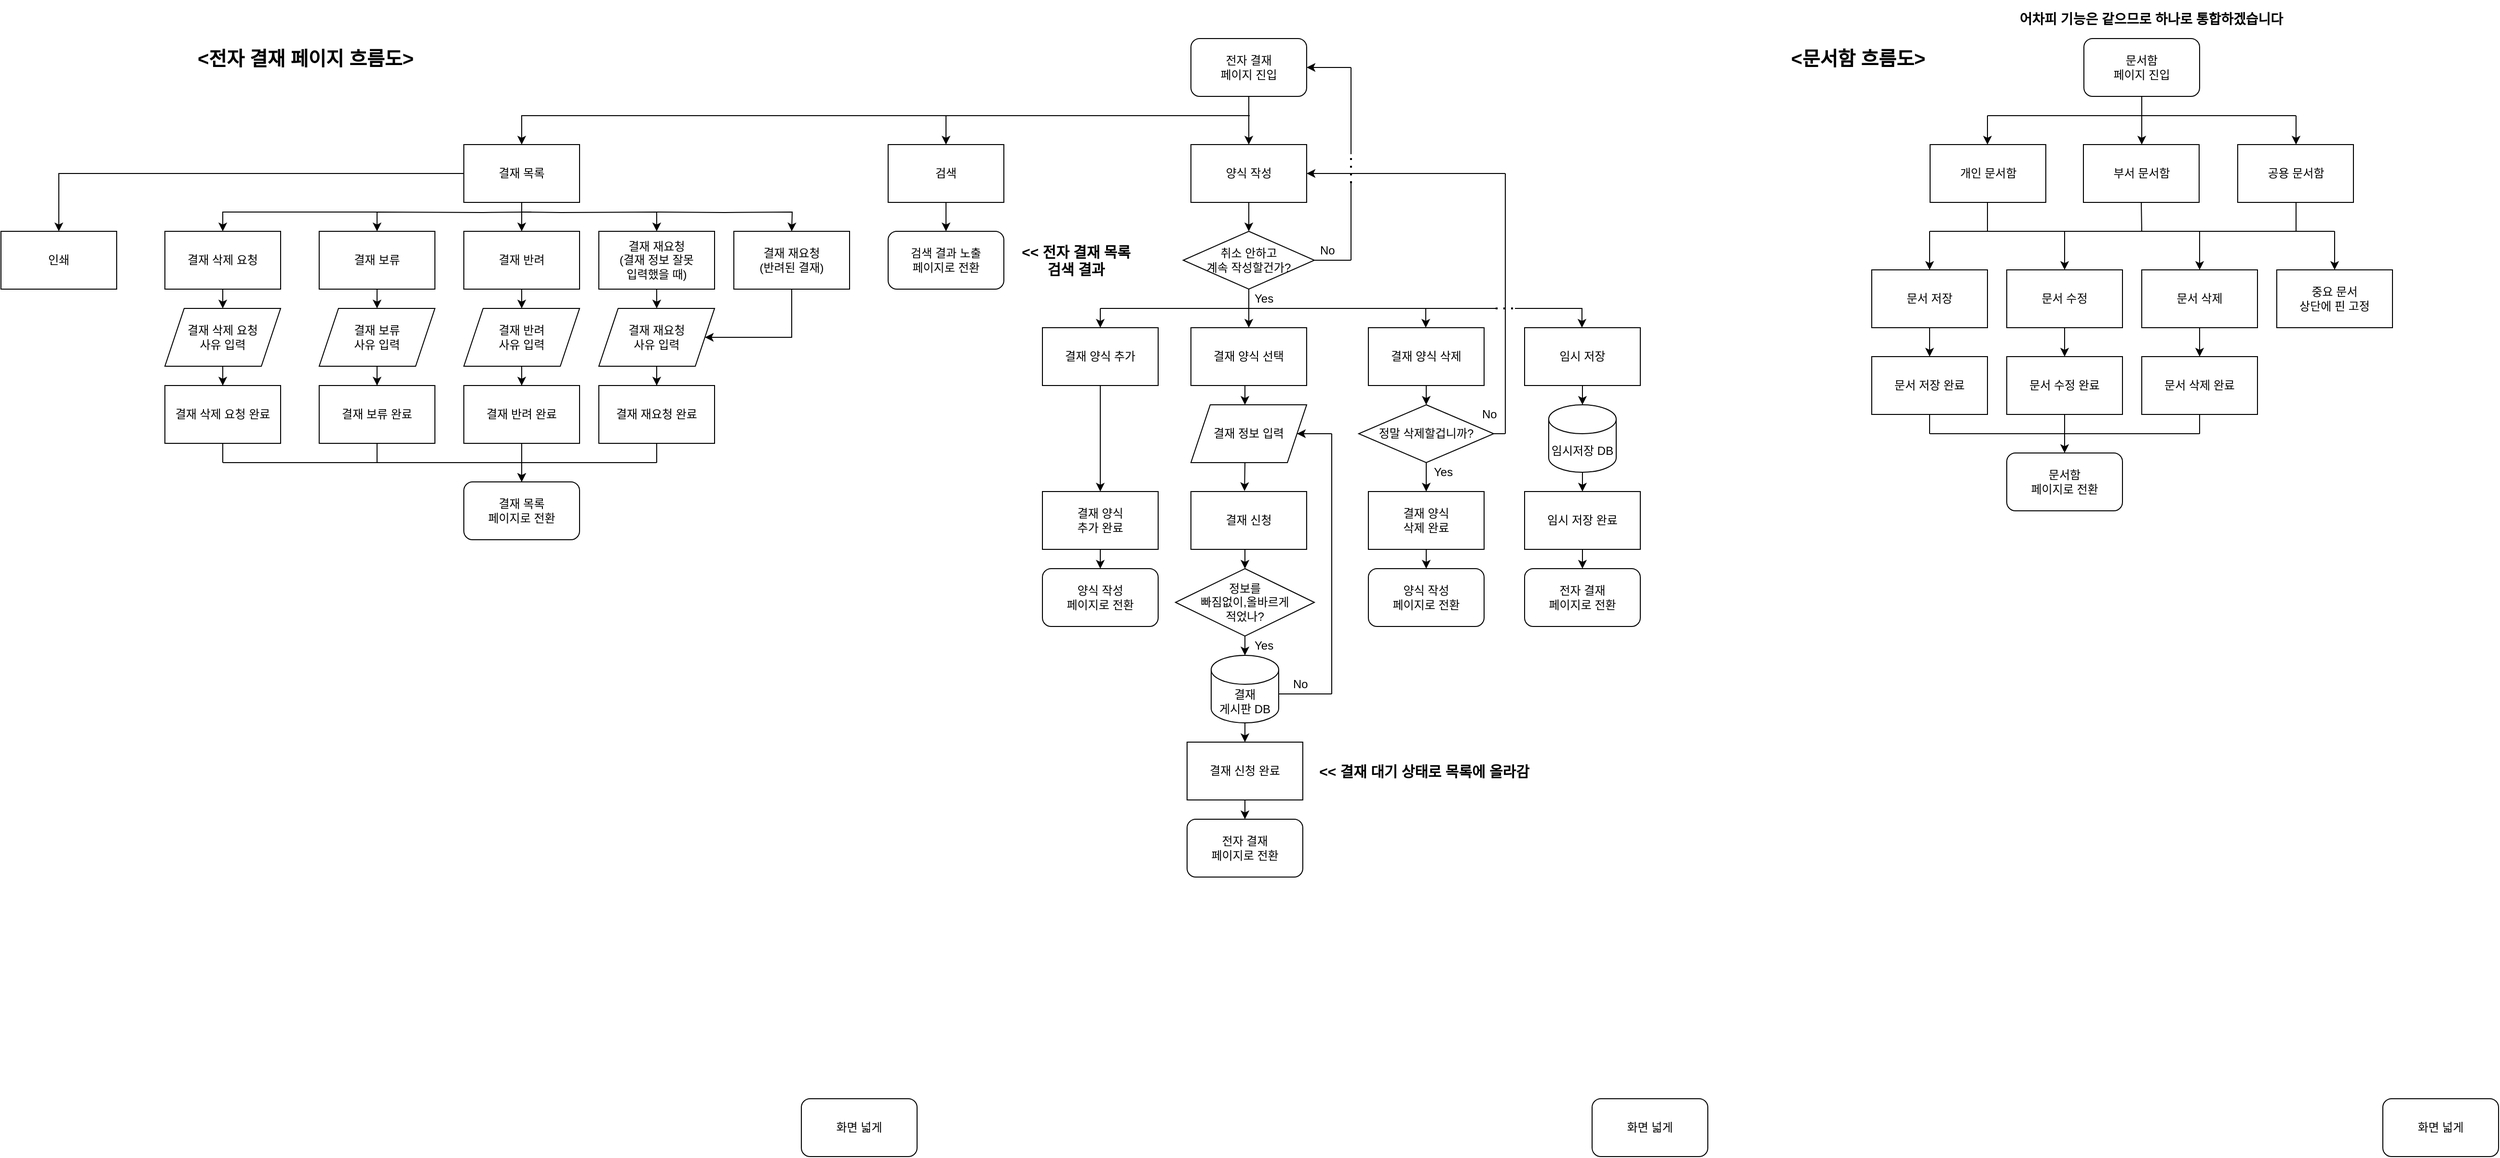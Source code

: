 <mxfile version="24.6.4" type="github">
  <diagram id="C5RBs43oDa-KdzZeNtuy" name="Page-1">
    <mxGraphModel dx="4045" dy="1083" grid="1" gridSize="10" guides="1" tooltips="1" connect="1" arrows="1" fold="1" page="1" pageScale="1" pageWidth="827" pageHeight="1169" math="0" shadow="0">
      <root>
        <mxCell id="WIyWlLk6GJQsqaUBKTNV-0" />
        <mxCell id="WIyWlLk6GJQsqaUBKTNV-1" parent="WIyWlLk6GJQsqaUBKTNV-0" />
        <mxCell id="pU9Nuj2Ota8fJku8dNai-0" value="전자 결재 &lt;br&gt;페이지 진입" style="rounded=1;whiteSpace=wrap;html=1;" parent="WIyWlLk6GJQsqaUBKTNV-1" vertex="1">
          <mxGeometry x="354" y="40" width="120" height="60" as="geometry" />
        </mxCell>
        <mxCell id="pU9Nuj2Ota8fJku8dNai-2" value="" style="endArrow=classic;html=1;rounded=0;exitX=0.5;exitY=1;exitDx=0;exitDy=0;entryX=0.5;entryY=0;entryDx=0;entryDy=0;" parent="WIyWlLk6GJQsqaUBKTNV-1" source="pU9Nuj2Ota8fJku8dNai-0" target="pU9Nuj2Ota8fJku8dNai-7" edge="1">
          <mxGeometry width="50" height="50" relative="1" as="geometry">
            <mxPoint x="434" y="210" as="sourcePoint" />
            <mxPoint x="414" y="130" as="targetPoint" />
          </mxGeometry>
        </mxCell>
        <mxCell id="pU9Nuj2Ota8fJku8dNai-3" value="화면 넓게" style="rounded=1;whiteSpace=wrap;html=1;" parent="WIyWlLk6GJQsqaUBKTNV-1" vertex="1">
          <mxGeometry x="-50" y="1140" width="120" height="60" as="geometry" />
        </mxCell>
        <mxCell id="pU9Nuj2Ota8fJku8dNai-4" value="화면 넓게" style="rounded=1;whiteSpace=wrap;html=1;" parent="WIyWlLk6GJQsqaUBKTNV-1" vertex="1">
          <mxGeometry x="770" y="1140" width="120" height="60" as="geometry" />
        </mxCell>
        <mxCell id="pU9Nuj2Ota8fJku8dNai-7" value="양식 작성" style="rounded=0;whiteSpace=wrap;html=1;" parent="WIyWlLk6GJQsqaUBKTNV-1" vertex="1">
          <mxGeometry x="354" y="150" width="120" height="60" as="geometry" />
        </mxCell>
        <mxCell id="pU9Nuj2Ota8fJku8dNai-10" value="취소 안하고&lt;br&gt;계속 작성할건가?" style="rhombus;whiteSpace=wrap;html=1;" parent="WIyWlLk6GJQsqaUBKTNV-1" vertex="1">
          <mxGeometry x="346" y="240" width="136" height="60" as="geometry" />
        </mxCell>
        <mxCell id="pU9Nuj2Ota8fJku8dNai-11" value="" style="endArrow=classic;html=1;rounded=0;exitX=0.5;exitY=1;exitDx=0;exitDy=0;entryX=0.5;entryY=0;entryDx=0;entryDy=0;" parent="WIyWlLk6GJQsqaUBKTNV-1" source="pU9Nuj2Ota8fJku8dNai-7" target="pU9Nuj2Ota8fJku8dNai-10" edge="1">
          <mxGeometry width="50" height="50" relative="1" as="geometry">
            <mxPoint x="50" y="240" as="sourcePoint" />
            <mxPoint x="100" y="190" as="targetPoint" />
          </mxGeometry>
        </mxCell>
        <mxCell id="pU9Nuj2Ota8fJku8dNai-12" value="" style="endArrow=none;html=1;rounded=0;exitX=1;exitY=0.5;exitDx=0;exitDy=0;" parent="WIyWlLk6GJQsqaUBKTNV-1" source="pU9Nuj2Ota8fJku8dNai-10" edge="1">
          <mxGeometry width="50" height="50" relative="1" as="geometry">
            <mxPoint x="50" y="240" as="sourcePoint" />
            <mxPoint x="520" y="270" as="targetPoint" />
          </mxGeometry>
        </mxCell>
        <mxCell id="pU9Nuj2Ota8fJku8dNai-14" value="" style="endArrow=classic;html=1;rounded=0;entryX=1;entryY=0.5;entryDx=0;entryDy=0;" parent="WIyWlLk6GJQsqaUBKTNV-1" target="pU9Nuj2Ota8fJku8dNai-0" edge="1">
          <mxGeometry width="50" height="50" relative="1" as="geometry">
            <mxPoint x="520" y="70" as="sourcePoint" />
            <mxPoint x="100" y="170" as="targetPoint" />
          </mxGeometry>
        </mxCell>
        <mxCell id="pU9Nuj2Ota8fJku8dNai-15" value="No" style="text;strokeColor=none;fillColor=none;align=left;verticalAlign=middle;spacingLeft=4;spacingRight=4;overflow=hidden;points=[[0,0.5],[1,0.5]];portConstraint=eastwest;rotatable=0;whiteSpace=wrap;html=1;" parent="WIyWlLk6GJQsqaUBKTNV-1" vertex="1">
          <mxGeometry x="482" y="250" width="40" height="20" as="geometry" />
        </mxCell>
        <mxCell id="pU9Nuj2Ota8fJku8dNai-17" value="" style="endArrow=none;dashed=1;html=1;dashPattern=1 3;strokeWidth=2;rounded=0;" parent="WIyWlLk6GJQsqaUBKTNV-1" edge="1">
          <mxGeometry width="50" height="50" relative="1" as="geometry">
            <mxPoint x="520" y="190" as="sourcePoint" />
            <mxPoint x="520" y="160" as="targetPoint" />
          </mxGeometry>
        </mxCell>
        <mxCell id="pU9Nuj2Ota8fJku8dNai-18" value="" style="endArrow=none;html=1;rounded=0;" parent="WIyWlLk6GJQsqaUBKTNV-1" edge="1">
          <mxGeometry width="50" height="50" relative="1" as="geometry">
            <mxPoint x="520" y="270" as="sourcePoint" />
            <mxPoint x="520" y="190" as="targetPoint" />
          </mxGeometry>
        </mxCell>
        <mxCell id="pU9Nuj2Ota8fJku8dNai-19" value="" style="endArrow=none;html=1;rounded=0;" parent="WIyWlLk6GJQsqaUBKTNV-1" edge="1">
          <mxGeometry width="50" height="50" relative="1" as="geometry">
            <mxPoint x="520" y="70" as="sourcePoint" />
            <mxPoint x="520" y="160" as="targetPoint" />
          </mxGeometry>
        </mxCell>
        <mxCell id="pU9Nuj2Ota8fJku8dNai-20" value="결재 양식 추가" style="rounded=0;whiteSpace=wrap;html=1;" parent="WIyWlLk6GJQsqaUBKTNV-1" vertex="1">
          <mxGeometry x="200" y="340" width="120" height="60" as="geometry" />
        </mxCell>
        <mxCell id="pU9Nuj2Ota8fJku8dNai-21" value="결재 양식 선택" style="rounded=0;whiteSpace=wrap;html=1;" parent="WIyWlLk6GJQsqaUBKTNV-1" vertex="1">
          <mxGeometry x="354" y="340" width="120" height="60" as="geometry" />
        </mxCell>
        <mxCell id="pU9Nuj2Ota8fJku8dNai-22" value="결재 양식 삭제" style="rounded=0;whiteSpace=wrap;html=1;" parent="WIyWlLk6GJQsqaUBKTNV-1" vertex="1">
          <mxGeometry x="538" y="340" width="120" height="60" as="geometry" />
        </mxCell>
        <mxCell id="pU9Nuj2Ota8fJku8dNai-23" value="" style="endArrow=classic;html=1;rounded=0;exitX=0.5;exitY=1;exitDx=0;exitDy=0;entryX=0.5;entryY=0;entryDx=0;entryDy=0;" parent="WIyWlLk6GJQsqaUBKTNV-1" source="pU9Nuj2Ota8fJku8dNai-10" target="pU9Nuj2Ota8fJku8dNai-21" edge="1">
          <mxGeometry width="50" height="50" relative="1" as="geometry">
            <mxPoint x="50" y="240" as="sourcePoint" />
            <mxPoint x="100" y="190" as="targetPoint" />
          </mxGeometry>
        </mxCell>
        <mxCell id="pU9Nuj2Ota8fJku8dNai-26" value="" style="endArrow=classic;html=1;rounded=0;entryX=0.5;entryY=0;entryDx=0;entryDy=0;" parent="WIyWlLk6GJQsqaUBKTNV-1" edge="1">
          <mxGeometry width="50" height="50" relative="1" as="geometry">
            <mxPoint x="597.52" y="320" as="sourcePoint" />
            <mxPoint x="597.52" y="340" as="targetPoint" />
          </mxGeometry>
        </mxCell>
        <mxCell id="pU9Nuj2Ota8fJku8dNai-27" value="Yes" style="text;strokeColor=none;fillColor=none;align=left;verticalAlign=middle;spacingLeft=4;spacingRight=4;overflow=hidden;points=[[0,0.5],[1,0.5]];portConstraint=eastwest;rotatable=0;whiteSpace=wrap;html=1;" parent="WIyWlLk6GJQsqaUBKTNV-1" vertex="1">
          <mxGeometry x="414" y="300" width="40" height="20" as="geometry" />
        </mxCell>
        <mxCell id="pU9Nuj2Ota8fJku8dNai-28" value="결재 신청" style="rounded=0;whiteSpace=wrap;html=1;" parent="WIyWlLk6GJQsqaUBKTNV-1" vertex="1">
          <mxGeometry x="354" y="510" width="120" height="60" as="geometry" />
        </mxCell>
        <mxCell id="pU9Nuj2Ota8fJku8dNai-30" value="결재 신청 완료" style="rounded=0;whiteSpace=wrap;html=1;" parent="WIyWlLk6GJQsqaUBKTNV-1" vertex="1">
          <mxGeometry x="350" y="770" width="120" height="60" as="geometry" />
        </mxCell>
        <mxCell id="pU9Nuj2Ota8fJku8dNai-32" value="전자 결재 &lt;br&gt;페이지로 전환" style="rounded=1;whiteSpace=wrap;html=1;" parent="WIyWlLk6GJQsqaUBKTNV-1" vertex="1">
          <mxGeometry x="350" y="850" width="120" height="60" as="geometry" />
        </mxCell>
        <mxCell id="pU9Nuj2Ota8fJku8dNai-33" value="" style="endArrow=classic;html=1;rounded=0;exitX=0.5;exitY=1;exitDx=0;exitDy=0;entryX=0.5;entryY=0;entryDx=0;entryDy=0;" parent="WIyWlLk6GJQsqaUBKTNV-1" source="pU9Nuj2Ota8fJku8dNai-30" target="pU9Nuj2Ota8fJku8dNai-32" edge="1">
          <mxGeometry width="50" height="50" relative="1" as="geometry">
            <mxPoint x="410" y="850" as="sourcePoint" />
            <mxPoint x="410" y="870" as="targetPoint" />
          </mxGeometry>
        </mxCell>
        <mxCell id="pU9Nuj2Ota8fJku8dNai-34" value="정말 삭제할겁니까?" style="rhombus;whiteSpace=wrap;html=1;" parent="WIyWlLk6GJQsqaUBKTNV-1" vertex="1">
          <mxGeometry x="528" y="420" width="140" height="60" as="geometry" />
        </mxCell>
        <mxCell id="pU9Nuj2Ota8fJku8dNai-35" value="" style="endArrow=classic;html=1;rounded=0;exitX=0.5;exitY=1;exitDx=0;exitDy=0;entryX=0.5;entryY=0;entryDx=0;entryDy=0;" parent="WIyWlLk6GJQsqaUBKTNV-1" source="pU9Nuj2Ota8fJku8dNai-22" target="pU9Nuj2Ota8fJku8dNai-34" edge="1">
          <mxGeometry width="50" height="50" relative="1" as="geometry">
            <mxPoint x="98" y="430" as="sourcePoint" />
            <mxPoint x="148" y="380" as="targetPoint" />
          </mxGeometry>
        </mxCell>
        <mxCell id="pU9Nuj2Ota8fJku8dNai-36" value="결재 양식&lt;br&gt;삭제 완료" style="rounded=0;whiteSpace=wrap;html=1;" parent="WIyWlLk6GJQsqaUBKTNV-1" vertex="1">
          <mxGeometry x="538" y="510" width="120" height="60" as="geometry" />
        </mxCell>
        <mxCell id="pU9Nuj2Ota8fJku8dNai-37" value="" style="endArrow=classic;html=1;rounded=0;exitX=0.5;exitY=1;exitDx=0;exitDy=0;entryX=0.5;entryY=0;entryDx=0;entryDy=0;" parent="WIyWlLk6GJQsqaUBKTNV-1" target="pU9Nuj2Ota8fJku8dNai-36" edge="1">
          <mxGeometry width="50" height="50" relative="1" as="geometry">
            <mxPoint x="598" y="480" as="sourcePoint" />
            <mxPoint x="598" y="500" as="targetPoint" />
          </mxGeometry>
        </mxCell>
        <mxCell id="pU9Nuj2Ota8fJku8dNai-40" value="&lt;div&gt;결재 정보 입력&lt;/div&gt;" style="shape=parallelogram;perimeter=parallelogramPerimeter;whiteSpace=wrap;html=1;fixedSize=1;" parent="WIyWlLk6GJQsqaUBKTNV-1" vertex="1">
          <mxGeometry x="354" y="420" width="120" height="60" as="geometry" />
        </mxCell>
        <mxCell id="pU9Nuj2Ota8fJku8dNai-41" value="결재&lt;br&gt;게시판 DB" style="shape=cylinder3;whiteSpace=wrap;html=1;boundedLbl=1;backgroundOutline=1;size=15;" parent="WIyWlLk6GJQsqaUBKTNV-1" vertex="1">
          <mxGeometry x="375" y="680" width="70" height="70" as="geometry" />
        </mxCell>
        <mxCell id="pU9Nuj2Ota8fJku8dNai-44" value="" style="endArrow=classic;html=1;rounded=0;exitX=0.5;exitY=1;exitDx=0;exitDy=0;entryX=0.463;entryY=-0.009;entryDx=0;entryDy=0;entryPerimeter=0;" parent="WIyWlLk6GJQsqaUBKTNV-1" target="pU9Nuj2Ota8fJku8dNai-28" edge="1">
          <mxGeometry width="50" height="50" relative="1" as="geometry">
            <mxPoint x="410" y="480" as="sourcePoint" />
            <mxPoint x="410" y="500" as="targetPoint" />
          </mxGeometry>
        </mxCell>
        <mxCell id="pU9Nuj2Ota8fJku8dNai-45" value="정보를&lt;br&gt;빠짐없이,올바르게&lt;br&gt;적었나?" style="rhombus;whiteSpace=wrap;html=1;" parent="WIyWlLk6GJQsqaUBKTNV-1" vertex="1">
          <mxGeometry x="338" y="590" width="144" height="70" as="geometry" />
        </mxCell>
        <mxCell id="pU9Nuj2Ota8fJku8dNai-49" value="" style="endArrow=classic;html=1;rounded=0;exitX=0.5;exitY=1;exitDx=0;exitDy=0;entryX=0.5;entryY=0;entryDx=0;entryDy=0;" parent="WIyWlLk6GJQsqaUBKTNV-1" edge="1">
          <mxGeometry width="50" height="50" relative="1" as="geometry">
            <mxPoint x="410" y="570" as="sourcePoint" />
            <mxPoint x="410" y="590" as="targetPoint" />
          </mxGeometry>
        </mxCell>
        <mxCell id="pU9Nuj2Ota8fJku8dNai-50" value="" style="endArrow=classic;html=1;rounded=0;exitX=0.5;exitY=1;exitDx=0;exitDy=0;entryX=0.5;entryY=0;entryDx=0;entryDy=0;" parent="WIyWlLk6GJQsqaUBKTNV-1" edge="1">
          <mxGeometry width="50" height="50" relative="1" as="geometry">
            <mxPoint x="410" y="400" as="sourcePoint" />
            <mxPoint x="410" y="420" as="targetPoint" />
          </mxGeometry>
        </mxCell>
        <mxCell id="pU9Nuj2Ota8fJku8dNai-51" value="" style="endArrow=classic;html=1;rounded=0;exitX=0.5;exitY=1;exitDx=0;exitDy=0;entryX=0.5;entryY=0;entryDx=0;entryDy=0;entryPerimeter=0;" parent="WIyWlLk6GJQsqaUBKTNV-1" source="pU9Nuj2Ota8fJku8dNai-45" target="pU9Nuj2Ota8fJku8dNai-41" edge="1">
          <mxGeometry width="50" height="50" relative="1" as="geometry">
            <mxPoint x="50" y="640" as="sourcePoint" />
            <mxPoint x="100" y="590" as="targetPoint" />
          </mxGeometry>
        </mxCell>
        <mxCell id="pU9Nuj2Ota8fJku8dNai-52" value="Yes" style="text;strokeColor=none;fillColor=none;align=left;verticalAlign=middle;spacingLeft=4;spacingRight=4;overflow=hidden;points=[[0,0.5],[1,0.5]];portConstraint=eastwest;rotatable=0;whiteSpace=wrap;html=1;" parent="WIyWlLk6GJQsqaUBKTNV-1" vertex="1">
          <mxGeometry x="414" y="660" width="40" height="20" as="geometry" />
        </mxCell>
        <mxCell id="pU9Nuj2Ota8fJku8dNai-53" value="" style="endArrow=classic;html=1;rounded=0;exitX=0.5;exitY=1;exitDx=0;exitDy=0;exitPerimeter=0;entryX=0.5;entryY=0;entryDx=0;entryDy=0;" parent="WIyWlLk6GJQsqaUBKTNV-1" target="pU9Nuj2Ota8fJku8dNai-30" edge="1">
          <mxGeometry width="50" height="50" relative="1" as="geometry">
            <mxPoint x="410" y="750" as="sourcePoint" />
            <mxPoint x="100" y="600" as="targetPoint" />
          </mxGeometry>
        </mxCell>
        <mxCell id="pU9Nuj2Ota8fJku8dNai-58" value="" style="endArrow=none;html=1;rounded=0;" parent="WIyWlLk6GJQsqaUBKTNV-1" edge="1">
          <mxGeometry width="50" height="50" relative="1" as="geometry">
            <mxPoint x="500" y="720" as="sourcePoint" />
            <mxPoint x="500" y="450" as="targetPoint" />
          </mxGeometry>
        </mxCell>
        <mxCell id="pU9Nuj2Ota8fJku8dNai-59" value="" style="endArrow=classic;html=1;rounded=0;entryX=1;entryY=0.5;entryDx=0;entryDy=0;" parent="WIyWlLk6GJQsqaUBKTNV-1" target="pU9Nuj2Ota8fJku8dNai-40" edge="1">
          <mxGeometry width="50" height="50" relative="1" as="geometry">
            <mxPoint x="500" y="450" as="sourcePoint" />
            <mxPoint x="290" y="560" as="targetPoint" />
          </mxGeometry>
        </mxCell>
        <mxCell id="pU9Nuj2Ota8fJku8dNai-63" value="결재 양식&lt;br&gt;추가 완료" style="rounded=0;whiteSpace=wrap;html=1;" parent="WIyWlLk6GJQsqaUBKTNV-1" vertex="1">
          <mxGeometry x="200" y="510" width="120" height="60" as="geometry" />
        </mxCell>
        <mxCell id="pU9Nuj2Ota8fJku8dNai-64" value="Yes" style="text;strokeColor=none;fillColor=none;align=left;verticalAlign=middle;spacingLeft=4;spacingRight=4;overflow=hidden;points=[[0,0.5],[1,0.5]];portConstraint=eastwest;rotatable=0;whiteSpace=wrap;html=1;" parent="WIyWlLk6GJQsqaUBKTNV-1" vertex="1">
          <mxGeometry x="600" y="480" width="40" height="20" as="geometry" />
        </mxCell>
        <mxCell id="pU9Nuj2Ota8fJku8dNai-66" value="" style="endArrow=classic;html=1;rounded=0;entryX=0.5;entryY=0;entryDx=0;entryDy=0;" parent="WIyWlLk6GJQsqaUBKTNV-1" edge="1">
          <mxGeometry width="50" height="50" relative="1" as="geometry">
            <mxPoint x="260" y="320" as="sourcePoint" />
            <mxPoint x="260" y="340" as="targetPoint" />
          </mxGeometry>
        </mxCell>
        <mxCell id="pU9Nuj2Ota8fJku8dNai-67" value="" style="endArrow=classic;html=1;rounded=0;exitX=0.5;exitY=1;exitDx=0;exitDy=0;entryX=0.5;entryY=0;entryDx=0;entryDy=0;" parent="WIyWlLk6GJQsqaUBKTNV-1" source="pU9Nuj2Ota8fJku8dNai-20" target="pU9Nuj2Ota8fJku8dNai-63" edge="1">
          <mxGeometry width="50" height="50" relative="1" as="geometry">
            <mxPoint x="290" y="650" as="sourcePoint" />
            <mxPoint x="340" y="600" as="targetPoint" />
          </mxGeometry>
        </mxCell>
        <mxCell id="pU9Nuj2Ota8fJku8dNai-69" value="양식 작성&lt;br&gt;페이지로 전환" style="rounded=1;whiteSpace=wrap;html=1;" parent="WIyWlLk6GJQsqaUBKTNV-1" vertex="1">
          <mxGeometry x="538" y="590" width="120" height="60" as="geometry" />
        </mxCell>
        <mxCell id="pU9Nuj2Ota8fJku8dNai-70" value="" style="endArrow=classic;html=1;rounded=0;exitX=0.5;exitY=1;exitDx=0;exitDy=0;entryX=0.5;entryY=0;entryDx=0;entryDy=0;" parent="WIyWlLk6GJQsqaUBKTNV-1" target="pU9Nuj2Ota8fJku8dNai-69" edge="1">
          <mxGeometry width="50" height="50" relative="1" as="geometry">
            <mxPoint x="598" y="570" as="sourcePoint" />
            <mxPoint x="598" y="610" as="targetPoint" />
          </mxGeometry>
        </mxCell>
        <mxCell id="pU9Nuj2Ota8fJku8dNai-72" value="양식 작성&lt;br&gt;페이지로 전환" style="rounded=1;whiteSpace=wrap;html=1;" parent="WIyWlLk6GJQsqaUBKTNV-1" vertex="1">
          <mxGeometry x="200" y="590" width="120" height="60" as="geometry" />
        </mxCell>
        <mxCell id="pU9Nuj2Ota8fJku8dNai-73" value="" style="endArrow=classic;html=1;rounded=0;exitX=0.5;exitY=1;exitDx=0;exitDy=0;entryX=0.5;entryY=0;entryDx=0;entryDy=0;" parent="WIyWlLk6GJQsqaUBKTNV-1" target="pU9Nuj2Ota8fJku8dNai-72" edge="1">
          <mxGeometry width="50" height="50" relative="1" as="geometry">
            <mxPoint x="260" y="570" as="sourcePoint" />
            <mxPoint x="260" y="610" as="targetPoint" />
          </mxGeometry>
        </mxCell>
        <mxCell id="pU9Nuj2Ota8fJku8dNai-74" value="&lt;b&gt;&lt;font style=&quot;font-size: 15px;&quot;&gt;&amp;lt;&amp;lt; 결재 대기 상태로 목록에 올라감&lt;/font&gt;&lt;/b&gt;" style="text;html=1;align=center;verticalAlign=middle;whiteSpace=wrap;rounded=0;" parent="WIyWlLk6GJQsqaUBKTNV-1" vertex="1">
          <mxGeometry x="470" y="780" width="252" height="40" as="geometry" />
        </mxCell>
        <mxCell id="pU9Nuj2Ota8fJku8dNai-75" value="임시 저장" style="rounded=0;whiteSpace=wrap;html=1;" parent="WIyWlLk6GJQsqaUBKTNV-1" vertex="1">
          <mxGeometry x="700" y="340" width="120" height="60" as="geometry" />
        </mxCell>
        <mxCell id="pU9Nuj2Ota8fJku8dNai-76" value="" style="endArrow=classic;html=1;rounded=0;entryX=0.5;entryY=0;entryDx=0;entryDy=0;" parent="WIyWlLk6GJQsqaUBKTNV-1" edge="1">
          <mxGeometry width="50" height="50" relative="1" as="geometry">
            <mxPoint x="759.5" y="320" as="sourcePoint" />
            <mxPoint x="759.5" y="340" as="targetPoint" />
          </mxGeometry>
        </mxCell>
        <mxCell id="pU9Nuj2Ota8fJku8dNai-78" value="" style="endArrow=none;html=1;rounded=0;entryX=0.998;entryY=0.572;entryDx=0;entryDy=0;entryPerimeter=0;" parent="WIyWlLk6GJQsqaUBKTNV-1" target="pU9Nuj2Ota8fJku8dNai-41" edge="1">
          <mxGeometry width="50" height="50" relative="1" as="geometry">
            <mxPoint x="500" y="720" as="sourcePoint" />
            <mxPoint x="450" y="720" as="targetPoint" />
          </mxGeometry>
        </mxCell>
        <mxCell id="pU9Nuj2Ota8fJku8dNai-79" value="No" style="text;strokeColor=none;fillColor=none;align=left;verticalAlign=middle;spacingLeft=4;spacingRight=4;overflow=hidden;points=[[0,0.5],[1,0.5]];portConstraint=eastwest;rotatable=0;whiteSpace=wrap;html=1;" parent="WIyWlLk6GJQsqaUBKTNV-1" vertex="1">
          <mxGeometry x="454" y="700" width="40" height="20" as="geometry" />
        </mxCell>
        <mxCell id="pU9Nuj2Ota8fJku8dNai-80" value="임시저장 DB" style="shape=cylinder3;whiteSpace=wrap;html=1;boundedLbl=1;backgroundOutline=1;size=15;" parent="WIyWlLk6GJQsqaUBKTNV-1" vertex="1">
          <mxGeometry x="725" y="420" width="70" height="70" as="geometry" />
        </mxCell>
        <mxCell id="pU9Nuj2Ota8fJku8dNai-81" value="" style="endArrow=classic;html=1;rounded=0;exitX=0.5;exitY=1;exitDx=0;exitDy=0;entryX=0.5;entryY=0;entryDx=0;entryDy=0;" parent="WIyWlLk6GJQsqaUBKTNV-1" edge="1">
          <mxGeometry width="50" height="50" relative="1" as="geometry">
            <mxPoint x="760" y="400" as="sourcePoint" />
            <mxPoint x="760" y="420" as="targetPoint" />
          </mxGeometry>
        </mxCell>
        <mxCell id="pU9Nuj2Ota8fJku8dNai-83" value="임시 저장 완료" style="rounded=0;whiteSpace=wrap;html=1;" parent="WIyWlLk6GJQsqaUBKTNV-1" vertex="1">
          <mxGeometry x="700" y="510" width="120" height="60" as="geometry" />
        </mxCell>
        <mxCell id="pU9Nuj2Ota8fJku8dNai-84" value="" style="endArrow=classic;html=1;rounded=0;exitX=0.5;exitY=1;exitDx=0;exitDy=0;exitPerimeter=0;entryX=0.5;entryY=0;entryDx=0;entryDy=0;" parent="WIyWlLk6GJQsqaUBKTNV-1" target="pU9Nuj2Ota8fJku8dNai-83" edge="1">
          <mxGeometry width="50" height="50" relative="1" as="geometry">
            <mxPoint x="760" y="490" as="sourcePoint" />
            <mxPoint x="450" y="340" as="targetPoint" />
          </mxGeometry>
        </mxCell>
        <mxCell id="pU9Nuj2Ota8fJku8dNai-85" value="" style="endArrow=none;html=1;rounded=0;entryX=1;entryY=0.5;entryDx=0;entryDy=0;" parent="WIyWlLk6GJQsqaUBKTNV-1" target="pU9Nuj2Ota8fJku8dNai-34" edge="1">
          <mxGeometry width="50" height="50" relative="1" as="geometry">
            <mxPoint x="680" y="450" as="sourcePoint" />
            <mxPoint x="250" y="320" as="targetPoint" />
          </mxGeometry>
        </mxCell>
        <mxCell id="pU9Nuj2Ota8fJku8dNai-86" value="" style="endArrow=none;html=1;rounded=0;" parent="WIyWlLk6GJQsqaUBKTNV-1" edge="1">
          <mxGeometry width="50" height="50" relative="1" as="geometry">
            <mxPoint x="680" y="180" as="sourcePoint" />
            <mxPoint x="680" y="450" as="targetPoint" />
          </mxGeometry>
        </mxCell>
        <mxCell id="pU9Nuj2Ota8fJku8dNai-87" value="" style="endArrow=none;dashed=1;html=1;dashPattern=1 3;strokeWidth=2;rounded=0;" parent="WIyWlLk6GJQsqaUBKTNV-1" edge="1">
          <mxGeometry width="50" height="50" relative="1" as="geometry">
            <mxPoint x="670" y="320" as="sourcePoint" />
            <mxPoint x="690" y="320" as="targetPoint" />
          </mxGeometry>
        </mxCell>
        <mxCell id="pU9Nuj2Ota8fJku8dNai-88" value="" style="endArrow=none;html=1;rounded=0;" parent="WIyWlLk6GJQsqaUBKTNV-1" edge="1">
          <mxGeometry width="50" height="50" relative="1" as="geometry">
            <mxPoint x="670" y="320" as="sourcePoint" />
            <mxPoint x="260" y="320" as="targetPoint" />
          </mxGeometry>
        </mxCell>
        <mxCell id="pU9Nuj2Ota8fJku8dNai-89" value="" style="endArrow=none;html=1;rounded=0;" parent="WIyWlLk6GJQsqaUBKTNV-1" edge="1">
          <mxGeometry width="50" height="50" relative="1" as="geometry">
            <mxPoint x="690" y="320" as="sourcePoint" />
            <mxPoint x="760" y="320" as="targetPoint" />
          </mxGeometry>
        </mxCell>
        <mxCell id="pU9Nuj2Ota8fJku8dNai-91" value="" style="endArrow=classic;html=1;rounded=0;entryX=1;entryY=0.5;entryDx=0;entryDy=0;" parent="WIyWlLk6GJQsqaUBKTNV-1" target="pU9Nuj2Ota8fJku8dNai-7" edge="1">
          <mxGeometry width="50" height="50" relative="1" as="geometry">
            <mxPoint x="680" y="180" as="sourcePoint" />
            <mxPoint x="250" y="320" as="targetPoint" />
          </mxGeometry>
        </mxCell>
        <mxCell id="pU9Nuj2Ota8fJku8dNai-92" value="No" style="text;strokeColor=none;fillColor=none;align=left;verticalAlign=middle;spacingLeft=4;spacingRight=4;overflow=hidden;points=[[0,0.5],[1,0.5]];portConstraint=eastwest;rotatable=0;whiteSpace=wrap;html=1;" parent="WIyWlLk6GJQsqaUBKTNV-1" vertex="1">
          <mxGeometry x="650" y="420" width="40" height="20" as="geometry" />
        </mxCell>
        <mxCell id="pU9Nuj2Ota8fJku8dNai-94" value="전자 결재 &lt;br&gt;페이지로 전환" style="rounded=1;whiteSpace=wrap;html=1;" parent="WIyWlLk6GJQsqaUBKTNV-1" vertex="1">
          <mxGeometry x="700" y="590" width="120" height="60" as="geometry" />
        </mxCell>
        <mxCell id="pU9Nuj2Ota8fJku8dNai-95" value="" style="endArrow=classic;html=1;rounded=0;exitX=0.5;exitY=1;exitDx=0;exitDy=0;entryX=0.5;entryY=0;entryDx=0;entryDy=0;" parent="WIyWlLk6GJQsqaUBKTNV-1" target="pU9Nuj2Ota8fJku8dNai-94" edge="1">
          <mxGeometry width="50" height="50" relative="1" as="geometry">
            <mxPoint x="760" y="570" as="sourcePoint" />
            <mxPoint x="760" y="610" as="targetPoint" />
          </mxGeometry>
        </mxCell>
        <mxCell id="pU9Nuj2Ota8fJku8dNai-107" value="" style="edgeStyle=orthogonalEdgeStyle;rounded=0;orthogonalLoop=1;jettySize=auto;html=1;" parent="WIyWlLk6GJQsqaUBKTNV-1" source="pU9Nuj2Ota8fJku8dNai-96" edge="1">
          <mxGeometry relative="1" as="geometry">
            <mxPoint x="100" y="240" as="targetPoint" />
          </mxGeometry>
        </mxCell>
        <mxCell id="pU9Nuj2Ota8fJku8dNai-96" value="검색" style="rounded=0;whiteSpace=wrap;html=1;" parent="WIyWlLk6GJQsqaUBKTNV-1" vertex="1">
          <mxGeometry x="40" y="150" width="120" height="60" as="geometry" />
        </mxCell>
        <mxCell id="pU9Nuj2Ota8fJku8dNai-105" value="" style="endArrow=classic;html=1;rounded=0;entryX=0.5;entryY=0;entryDx=0;entryDy=0;" parent="WIyWlLk6GJQsqaUBKTNV-1" target="pU9Nuj2Ota8fJku8dNai-96" edge="1">
          <mxGeometry width="50" height="50" relative="1" as="geometry">
            <mxPoint x="415" y="120" as="sourcePoint" />
            <mxPoint x="105" y="150" as="targetPoint" />
            <Array as="points">
              <mxPoint x="100" y="120" />
            </Array>
          </mxGeometry>
        </mxCell>
        <mxCell id="pU9Nuj2Ota8fJku8dNai-108" value="&lt;span style=&quot;font-size: 15px;&quot;&gt;&lt;b&gt;&amp;lt;&amp;lt; 전자 결재 목록&lt;br&gt;검색 결과&lt;/b&gt;&lt;/span&gt;" style="text;html=1;align=center;verticalAlign=middle;whiteSpace=wrap;rounded=0;" parent="WIyWlLk6GJQsqaUBKTNV-1" vertex="1">
          <mxGeometry x="160" y="250" width="150" height="40" as="geometry" />
        </mxCell>
        <mxCell id="pU9Nuj2Ota8fJku8dNai-109" value="검색 결과 노출&lt;br&gt;페이지로 전환" style="rounded=1;whiteSpace=wrap;html=1;" parent="WIyWlLk6GJQsqaUBKTNV-1" vertex="1">
          <mxGeometry x="40" y="240" width="120" height="60" as="geometry" />
        </mxCell>
        <mxCell id="pU9Nuj2Ota8fJku8dNai-116" value="" style="edgeStyle=orthogonalEdgeStyle;rounded=0;orthogonalLoop=1;jettySize=auto;html=1;" parent="WIyWlLk6GJQsqaUBKTNV-1" source="pU9Nuj2Ota8fJku8dNai-110" target="pU9Nuj2Ota8fJku8dNai-114" edge="1">
          <mxGeometry relative="1" as="geometry" />
        </mxCell>
        <mxCell id="pU9Nuj2Ota8fJku8dNai-118" value="" style="edgeStyle=orthogonalEdgeStyle;rounded=0;orthogonalLoop=1;jettySize=auto;html=1;entryX=0.5;entryY=0;entryDx=0;entryDy=0;" parent="WIyWlLk6GJQsqaUBKTNV-1" target="pU9Nuj2Ota8fJku8dNai-113" edge="1">
          <mxGeometry relative="1" as="geometry">
            <mxPoint x="-330" y="220" as="sourcePoint" />
            <mxPoint x="-660.0" y="240" as="targetPoint" />
          </mxGeometry>
        </mxCell>
        <mxCell id="pU9Nuj2Ota8fJku8dNai-119" style="edgeStyle=orthogonalEdgeStyle;rounded=0;orthogonalLoop=1;jettySize=auto;html=1;entryX=0.5;entryY=0;entryDx=0;entryDy=0;" parent="WIyWlLk6GJQsqaUBKTNV-1" target="pU9Nuj2Ota8fJku8dNai-115" edge="1">
          <mxGeometry relative="1" as="geometry">
            <mxPoint x="-340" y="220" as="sourcePoint" />
            <mxPoint x="-150" y="420" as="targetPoint" />
          </mxGeometry>
        </mxCell>
        <mxCell id="pU9Nuj2Ota8fJku8dNai-110" value="결재 목록" style="rounded=0;whiteSpace=wrap;html=1;" parent="WIyWlLk6GJQsqaUBKTNV-1" vertex="1">
          <mxGeometry x="-400" y="150" width="120" height="60" as="geometry" />
        </mxCell>
        <mxCell id="pU9Nuj2Ota8fJku8dNai-112" value="" style="endArrow=classic;html=1;rounded=0;entryX=0.5;entryY=0;entryDx=0;entryDy=0;" parent="WIyWlLk6GJQsqaUBKTNV-1" target="pU9Nuj2Ota8fJku8dNai-110" edge="1">
          <mxGeometry width="50" height="50" relative="1" as="geometry">
            <mxPoint x="100" y="120" as="sourcePoint" />
            <mxPoint x="90" y="310" as="targetPoint" />
            <Array as="points">
              <mxPoint x="-340" y="120" />
            </Array>
          </mxGeometry>
        </mxCell>
        <mxCell id="pU9Nuj2Ota8fJku8dNai-121" value="" style="edgeStyle=orthogonalEdgeStyle;rounded=0;orthogonalLoop=1;jettySize=auto;html=1;" parent="WIyWlLk6GJQsqaUBKTNV-1" source="pU9Nuj2Ota8fJku8dNai-113" edge="1">
          <mxGeometry relative="1" as="geometry">
            <mxPoint x="-490.0" y="320" as="targetPoint" />
          </mxGeometry>
        </mxCell>
        <mxCell id="pU9Nuj2Ota8fJku8dNai-113" value="결재 보류" style="rounded=0;whiteSpace=wrap;html=1;" parent="WIyWlLk6GJQsqaUBKTNV-1" vertex="1">
          <mxGeometry x="-550" y="240" width="120" height="60" as="geometry" />
        </mxCell>
        <mxCell id="pU9Nuj2Ota8fJku8dNai-114" value="결재 반려" style="rounded=0;whiteSpace=wrap;html=1;" parent="WIyWlLk6GJQsqaUBKTNV-1" vertex="1">
          <mxGeometry x="-400" y="240" width="120" height="60" as="geometry" />
        </mxCell>
        <mxCell id="pU9Nuj2Ota8fJku8dNai-115" value="결재 재요청&lt;br&gt;(결재 정보 잘못&lt;br&gt;입력했을 때)" style="rounded=0;whiteSpace=wrap;html=1;" parent="WIyWlLk6GJQsqaUBKTNV-1" vertex="1">
          <mxGeometry x="-260" y="240" width="120" height="60" as="geometry" />
        </mxCell>
        <mxCell id="pU9Nuj2Ota8fJku8dNai-125" value="" style="edgeStyle=orthogonalEdgeStyle;rounded=0;orthogonalLoop=1;jettySize=auto;html=1;" parent="WIyWlLk6GJQsqaUBKTNV-1" source="pU9Nuj2Ota8fJku8dNai-122" target="pU9Nuj2Ota8fJku8dNai-124" edge="1">
          <mxGeometry relative="1" as="geometry" />
        </mxCell>
        <mxCell id="pU9Nuj2Ota8fJku8dNai-122" value="&lt;div&gt;결재 보류&lt;br&gt;사유 입력&lt;/div&gt;" style="shape=parallelogram;perimeter=parallelogramPerimeter;whiteSpace=wrap;html=1;fixedSize=1;" parent="WIyWlLk6GJQsqaUBKTNV-1" vertex="1">
          <mxGeometry x="-550" y="320" width="120" height="60" as="geometry" />
        </mxCell>
        <mxCell id="pU9Nuj2Ota8fJku8dNai-127" style="edgeStyle=orthogonalEdgeStyle;rounded=0;orthogonalLoop=1;jettySize=auto;html=1;exitX=0.5;exitY=1;exitDx=0;exitDy=0;entryX=0.5;entryY=0;entryDx=0;entryDy=0;" parent="WIyWlLk6GJQsqaUBKTNV-1" source="pU9Nuj2Ota8fJku8dNai-124" target="pU9Nuj2Ota8fJku8dNai-126" edge="1">
          <mxGeometry relative="1" as="geometry" />
        </mxCell>
        <mxCell id="pU9Nuj2Ota8fJku8dNai-124" value="결재 보류 완료" style="whiteSpace=wrap;html=1;" parent="WIyWlLk6GJQsqaUBKTNV-1" vertex="1">
          <mxGeometry x="-550" y="400" width="120" height="60" as="geometry" />
        </mxCell>
        <mxCell id="pU9Nuj2Ota8fJku8dNai-126" value="결재 목록&lt;br&gt;페이지로 전환" style="rounded=1;whiteSpace=wrap;html=1;" parent="WIyWlLk6GJQsqaUBKTNV-1" vertex="1">
          <mxGeometry x="-400" y="500" width="120" height="60" as="geometry" />
        </mxCell>
        <mxCell id="pU9Nuj2Ota8fJku8dNai-128" value="" style="edgeStyle=orthogonalEdgeStyle;rounded=0;orthogonalLoop=1;jettySize=auto;html=1;" parent="WIyWlLk6GJQsqaUBKTNV-1" source="pU9Nuj2Ota8fJku8dNai-129" target="pU9Nuj2Ota8fJku8dNai-130" edge="1">
          <mxGeometry relative="1" as="geometry" />
        </mxCell>
        <mxCell id="pU9Nuj2Ota8fJku8dNai-129" value="&lt;div&gt;결재 반려&lt;br&gt;사유 입력&lt;/div&gt;" style="shape=parallelogram;perimeter=parallelogramPerimeter;whiteSpace=wrap;html=1;fixedSize=1;" parent="WIyWlLk6GJQsqaUBKTNV-1" vertex="1">
          <mxGeometry x="-400" y="320" width="120" height="60" as="geometry" />
        </mxCell>
        <mxCell id="pU9Nuj2Ota8fJku8dNai-131" value="" style="edgeStyle=orthogonalEdgeStyle;rounded=0;orthogonalLoop=1;jettySize=auto;html=1;" parent="WIyWlLk6GJQsqaUBKTNV-1" source="pU9Nuj2Ota8fJku8dNai-130" target="pU9Nuj2Ota8fJku8dNai-126" edge="1">
          <mxGeometry relative="1" as="geometry" />
        </mxCell>
        <mxCell id="pU9Nuj2Ota8fJku8dNai-130" value="결재 반려 완료" style="whiteSpace=wrap;html=1;" parent="WIyWlLk6GJQsqaUBKTNV-1" vertex="1">
          <mxGeometry x="-400" y="400" width="120" height="60" as="geometry" />
        </mxCell>
        <mxCell id="pU9Nuj2Ota8fJku8dNai-132" style="edgeStyle=orthogonalEdgeStyle;rounded=0;orthogonalLoop=1;jettySize=auto;html=1;exitX=0.5;exitY=1;exitDx=0;exitDy=0;" parent="WIyWlLk6GJQsqaUBKTNV-1" source="pU9Nuj2Ota8fJku8dNai-114" target="pU9Nuj2Ota8fJku8dNai-114" edge="1">
          <mxGeometry relative="1" as="geometry" />
        </mxCell>
        <mxCell id="pU9Nuj2Ota8fJku8dNai-134" value="" style="endArrow=classic;html=1;rounded=0;exitX=0.5;exitY=1;exitDx=0;exitDy=0;entryX=0.5;entryY=0;entryDx=0;entryDy=0;" parent="WIyWlLk6GJQsqaUBKTNV-1" source="pU9Nuj2Ota8fJku8dNai-114" target="pU9Nuj2Ota8fJku8dNai-129" edge="1">
          <mxGeometry width="50" height="50" relative="1" as="geometry">
            <mxPoint x="-20" y="410" as="sourcePoint" />
            <mxPoint x="30" y="360" as="targetPoint" />
          </mxGeometry>
        </mxCell>
        <mxCell id="pU9Nuj2Ota8fJku8dNai-135" value="결재 재요청&lt;div&gt;(반려된 결재)&lt;br&gt;&lt;/div&gt;" style="rounded=0;whiteSpace=wrap;html=1;" parent="WIyWlLk6GJQsqaUBKTNV-1" vertex="1">
          <mxGeometry x="-120" y="240" width="120" height="60" as="geometry" />
        </mxCell>
        <mxCell id="pU9Nuj2Ota8fJku8dNai-136" value="결재 삭제 요청" style="rounded=0;whiteSpace=wrap;html=1;" parent="WIyWlLk6GJQsqaUBKTNV-1" vertex="1">
          <mxGeometry x="-710" y="240" width="120" height="60" as="geometry" />
        </mxCell>
        <mxCell id="pU9Nuj2Ota8fJku8dNai-137" value="" style="endArrow=classic;html=1;rounded=0;entryX=0.5;entryY=0;entryDx=0;entryDy=0;" parent="WIyWlLk6GJQsqaUBKTNV-1" target="pU9Nuj2Ota8fJku8dNai-136" edge="1">
          <mxGeometry width="50" height="50" relative="1" as="geometry">
            <mxPoint x="-490" y="220" as="sourcePoint" />
            <mxPoint x="-710" y="360" as="targetPoint" />
            <Array as="points">
              <mxPoint x="-650" y="220" />
            </Array>
          </mxGeometry>
        </mxCell>
        <mxCell id="pU9Nuj2Ota8fJku8dNai-139" value="" style="edgeStyle=orthogonalEdgeStyle;rounded=0;orthogonalLoop=1;jettySize=auto;html=1;" parent="WIyWlLk6GJQsqaUBKTNV-1" edge="1">
          <mxGeometry relative="1" as="geometry">
            <mxPoint x="-650" y="300" as="sourcePoint" />
            <mxPoint x="-650.0" y="320" as="targetPoint" />
          </mxGeometry>
        </mxCell>
        <mxCell id="pU9Nuj2Ota8fJku8dNai-140" value="" style="edgeStyle=orthogonalEdgeStyle;rounded=0;orthogonalLoop=1;jettySize=auto;html=1;" parent="WIyWlLk6GJQsqaUBKTNV-1" source="pU9Nuj2Ota8fJku8dNai-141" target="pU9Nuj2Ota8fJku8dNai-142" edge="1">
          <mxGeometry relative="1" as="geometry" />
        </mxCell>
        <mxCell id="pU9Nuj2Ota8fJku8dNai-141" value="&lt;div&gt;결재 삭제 요청&lt;br&gt;사유 입력&lt;/div&gt;" style="shape=parallelogram;perimeter=parallelogramPerimeter;whiteSpace=wrap;html=1;fixedSize=1;" parent="WIyWlLk6GJQsqaUBKTNV-1" vertex="1">
          <mxGeometry x="-710" y="320" width="120" height="60" as="geometry" />
        </mxCell>
        <mxCell id="pU9Nuj2Ota8fJku8dNai-142" value="결재 삭제 요청 완료" style="whiteSpace=wrap;html=1;" parent="WIyWlLk6GJQsqaUBKTNV-1" vertex="1">
          <mxGeometry x="-710" y="400" width="120" height="60" as="geometry" />
        </mxCell>
        <mxCell id="pU9Nuj2Ota8fJku8dNai-145" value="" style="endArrow=none;html=1;rounded=0;exitX=0.5;exitY=1;exitDx=0;exitDy=0;" parent="WIyWlLk6GJQsqaUBKTNV-1" source="pU9Nuj2Ota8fJku8dNai-142" edge="1">
          <mxGeometry width="50" height="50" relative="1" as="geometry">
            <mxPoint x="-760" y="410" as="sourcePoint" />
            <mxPoint x="-650" y="480" as="targetPoint" />
          </mxGeometry>
        </mxCell>
        <mxCell id="pU9Nuj2Ota8fJku8dNai-146" value="" style="endArrow=none;html=1;rounded=0;" parent="WIyWlLk6GJQsqaUBKTNV-1" edge="1">
          <mxGeometry width="50" height="50" relative="1" as="geometry">
            <mxPoint x="-650" y="480" as="sourcePoint" />
            <mxPoint x="-200" y="480" as="targetPoint" />
          </mxGeometry>
        </mxCell>
        <mxCell id="pU9Nuj2Ota8fJku8dNai-147" style="edgeStyle=orthogonalEdgeStyle;rounded=0;orthogonalLoop=1;jettySize=auto;html=1;entryX=0.5;entryY=0;entryDx=0;entryDy=0;" parent="WIyWlLk6GJQsqaUBKTNV-1" edge="1">
          <mxGeometry relative="1" as="geometry">
            <mxPoint x="-200" y="220" as="sourcePoint" />
            <mxPoint x="-60" y="240" as="targetPoint" />
          </mxGeometry>
        </mxCell>
        <mxCell id="pU9Nuj2Ota8fJku8dNai-148" value="" style="edgeStyle=orthogonalEdgeStyle;rounded=0;orthogonalLoop=1;jettySize=auto;html=1;" parent="WIyWlLk6GJQsqaUBKTNV-1" source="pU9Nuj2Ota8fJku8dNai-149" target="pU9Nuj2Ota8fJku8dNai-150" edge="1">
          <mxGeometry relative="1" as="geometry" />
        </mxCell>
        <mxCell id="pU9Nuj2Ota8fJku8dNai-149" value="&lt;div&gt;결재 재요청&lt;br&gt;사유 입력&lt;/div&gt;" style="shape=parallelogram;perimeter=parallelogramPerimeter;whiteSpace=wrap;html=1;fixedSize=1;" parent="WIyWlLk6GJQsqaUBKTNV-1" vertex="1">
          <mxGeometry x="-260" y="320" width="120" height="60" as="geometry" />
        </mxCell>
        <mxCell id="pU9Nuj2Ota8fJku8dNai-150" value="결재 재요청 완료" style="whiteSpace=wrap;html=1;" parent="WIyWlLk6GJQsqaUBKTNV-1" vertex="1">
          <mxGeometry x="-260" y="400" width="120" height="60" as="geometry" />
        </mxCell>
        <mxCell id="pU9Nuj2Ota8fJku8dNai-151" style="edgeStyle=orthogonalEdgeStyle;rounded=0;orthogonalLoop=1;jettySize=auto;html=1;exitX=0.5;exitY=1;exitDx=0;exitDy=0;" parent="WIyWlLk6GJQsqaUBKTNV-1" edge="1">
          <mxGeometry relative="1" as="geometry">
            <mxPoint x="-200" y="300" as="sourcePoint" />
            <mxPoint x="-200" y="300" as="targetPoint" />
          </mxGeometry>
        </mxCell>
        <mxCell id="pU9Nuj2Ota8fJku8dNai-152" value="" style="endArrow=classic;html=1;rounded=0;exitX=0.5;exitY=1;exitDx=0;exitDy=0;entryX=0.5;entryY=0;entryDx=0;entryDy=0;" parent="WIyWlLk6GJQsqaUBKTNV-1" target="pU9Nuj2Ota8fJku8dNai-149" edge="1">
          <mxGeometry width="50" height="50" relative="1" as="geometry">
            <mxPoint x="-200" y="300" as="sourcePoint" />
            <mxPoint x="170" y="360" as="targetPoint" />
          </mxGeometry>
        </mxCell>
        <mxCell id="pU9Nuj2Ota8fJku8dNai-155" value="" style="endArrow=classic;html=1;rounded=0;entryX=1;entryY=0.5;entryDx=0;entryDy=0;exitX=0.5;exitY=1;exitDx=0;exitDy=0;" parent="WIyWlLk6GJQsqaUBKTNV-1" source="pU9Nuj2Ota8fJku8dNai-135" target="pU9Nuj2Ota8fJku8dNai-149" edge="1">
          <mxGeometry width="50" height="50" relative="1" as="geometry">
            <mxPoint x="20" y="400" as="sourcePoint" />
            <mxPoint x="-340" y="360" as="targetPoint" />
            <Array as="points">
              <mxPoint x="-60" y="350" />
            </Array>
          </mxGeometry>
        </mxCell>
        <mxCell id="pU9Nuj2Ota8fJku8dNai-156" value="" style="endArrow=none;html=1;rounded=0;exitX=0.5;exitY=1;exitDx=0;exitDy=0;" parent="WIyWlLk6GJQsqaUBKTNV-1" source="pU9Nuj2Ota8fJku8dNai-150" edge="1">
          <mxGeometry width="50" height="50" relative="1" as="geometry">
            <mxPoint x="-390" y="410" as="sourcePoint" />
            <mxPoint x="-200" y="480" as="targetPoint" />
          </mxGeometry>
        </mxCell>
        <mxCell id="pU9Nuj2Ota8fJku8dNai-157" value="&lt;b&gt;&lt;font style=&quot;font-size: 20px;&quot;&gt;&amp;lt;전자 결재 페이지 흐름도&amp;gt;&lt;/font&gt;&lt;/b&gt;" style="text;html=1;align=center;verticalAlign=middle;whiteSpace=wrap;rounded=0;strokeWidth=2;" parent="WIyWlLk6GJQsqaUBKTNV-1" vertex="1">
          <mxGeometry x="-690" y="40" width="252" height="40" as="geometry" />
        </mxCell>
        <mxCell id="pU9Nuj2Ota8fJku8dNai-158" value="&lt;b&gt;&lt;font style=&quot;font-size: 20px;&quot;&gt;&amp;lt;문서함 흐름도&amp;gt;&lt;/font&gt;&lt;/b&gt;" style="text;html=1;align=center;verticalAlign=middle;whiteSpace=wrap;rounded=0;strokeWidth=2;" parent="WIyWlLk6GJQsqaUBKTNV-1" vertex="1">
          <mxGeometry x="920" y="40" width="252" height="40" as="geometry" />
        </mxCell>
        <mxCell id="-jZNXEl55919P5bCcj8j-0" value="화면 넓게" style="rounded=1;whiteSpace=wrap;html=1;" vertex="1" parent="WIyWlLk6GJQsqaUBKTNV-1">
          <mxGeometry x="1590" y="1140" width="120" height="60" as="geometry" />
        </mxCell>
        <mxCell id="-jZNXEl55919P5bCcj8j-1" value="문서함&lt;br&gt;페이지 진입" style="rounded=1;whiteSpace=wrap;html=1;" vertex="1" parent="WIyWlLk6GJQsqaUBKTNV-1">
          <mxGeometry x="1280" y="40" width="120" height="60" as="geometry" />
        </mxCell>
        <mxCell id="-jZNXEl55919P5bCcj8j-2" value="개인 문서함" style="rounded=0;whiteSpace=wrap;html=1;" vertex="1" parent="WIyWlLk6GJQsqaUBKTNV-1">
          <mxGeometry x="1120.5" y="150" width="120" height="60" as="geometry" />
        </mxCell>
        <mxCell id="-jZNXEl55919P5bCcj8j-3" value="부서 문서함" style="rounded=0;whiteSpace=wrap;html=1;" vertex="1" parent="WIyWlLk6GJQsqaUBKTNV-1">
          <mxGeometry x="1279.5" y="150" width="120" height="60" as="geometry" />
        </mxCell>
        <mxCell id="-jZNXEl55919P5bCcj8j-4" value="공용 문서함" style="rounded=0;whiteSpace=wrap;html=1;" vertex="1" parent="WIyWlLk6GJQsqaUBKTNV-1">
          <mxGeometry x="1439.5" y="150" width="120" height="60" as="geometry" />
        </mxCell>
        <mxCell id="-jZNXEl55919P5bCcj8j-6" value="" style="endArrow=none;html=1;rounded=0;" edge="1" parent="WIyWlLk6GJQsqaUBKTNV-1">
          <mxGeometry width="50" height="50" relative="1" as="geometry">
            <mxPoint x="1180" y="120" as="sourcePoint" />
            <mxPoint x="1500" y="120" as="targetPoint" />
          </mxGeometry>
        </mxCell>
        <mxCell id="-jZNXEl55919P5bCcj8j-7" value="" style="endArrow=classic;html=1;rounded=0;" edge="1" parent="WIyWlLk6GJQsqaUBKTNV-1">
          <mxGeometry width="50" height="50" relative="1" as="geometry">
            <mxPoint x="1180" y="120" as="sourcePoint" />
            <mxPoint x="1180" y="150" as="targetPoint" />
          </mxGeometry>
        </mxCell>
        <mxCell id="-jZNXEl55919P5bCcj8j-8" value="" style="endArrow=classic;html=1;rounded=0;" edge="1" parent="WIyWlLk6GJQsqaUBKTNV-1">
          <mxGeometry width="50" height="50" relative="1" as="geometry">
            <mxPoint x="1500" y="120" as="sourcePoint" />
            <mxPoint x="1500" y="150" as="targetPoint" />
          </mxGeometry>
        </mxCell>
        <mxCell id="-jZNXEl55919P5bCcj8j-9" value="" style="endArrow=classic;html=1;rounded=0;exitX=0.5;exitY=1;exitDx=0;exitDy=0;" edge="1" parent="WIyWlLk6GJQsqaUBKTNV-1" source="-jZNXEl55919P5bCcj8j-1">
          <mxGeometry width="50" height="50" relative="1" as="geometry">
            <mxPoint x="1340" y="120" as="sourcePoint" />
            <mxPoint x="1340" y="150" as="targetPoint" />
          </mxGeometry>
        </mxCell>
        <mxCell id="-jZNXEl55919P5bCcj8j-11" value="인쇄" style="rounded=0;whiteSpace=wrap;html=1;" vertex="1" parent="WIyWlLk6GJQsqaUBKTNV-1">
          <mxGeometry x="-880" y="240" width="120" height="60" as="geometry" />
        </mxCell>
        <mxCell id="-jZNXEl55919P5bCcj8j-12" value="" style="endArrow=classic;html=1;rounded=0;exitX=0;exitY=0.5;exitDx=0;exitDy=0;entryX=0.5;entryY=0;entryDx=0;entryDy=0;" edge="1" parent="WIyWlLk6GJQsqaUBKTNV-1" source="pU9Nuj2Ota8fJku8dNai-110" target="-jZNXEl55919P5bCcj8j-11">
          <mxGeometry width="50" height="50" relative="1" as="geometry">
            <mxPoint x="-580" y="310" as="sourcePoint" />
            <mxPoint x="-530" y="260" as="targetPoint" />
            <Array as="points">
              <mxPoint x="-820" y="180" />
            </Array>
          </mxGeometry>
        </mxCell>
        <mxCell id="-jZNXEl55919P5bCcj8j-13" value="&lt;b&gt;&lt;font style=&quot;font-size: 14px;&quot;&gt;어차피 기능은 같으므로 하나로 통합하겠습니다&lt;/font&gt;&lt;/b&gt;" style="text;html=1;align=center;verticalAlign=middle;whiteSpace=wrap;rounded=0;strokeWidth=2;" vertex="1" parent="WIyWlLk6GJQsqaUBKTNV-1">
          <mxGeometry x="1200" width="300" height="40" as="geometry" />
        </mxCell>
        <mxCell id="-jZNXEl55919P5bCcj8j-16" value="문서 저장" style="rounded=0;whiteSpace=wrap;html=1;" vertex="1" parent="WIyWlLk6GJQsqaUBKTNV-1">
          <mxGeometry x="1060" y="280" width="120" height="60" as="geometry" />
        </mxCell>
        <mxCell id="-jZNXEl55919P5bCcj8j-17" value="문서 수정" style="rounded=0;whiteSpace=wrap;html=1;" vertex="1" parent="WIyWlLk6GJQsqaUBKTNV-1">
          <mxGeometry x="1200" y="280" width="120" height="60" as="geometry" />
        </mxCell>
        <mxCell id="-jZNXEl55919P5bCcj8j-18" value="문서 삭제" style="rounded=0;whiteSpace=wrap;html=1;" vertex="1" parent="WIyWlLk6GJQsqaUBKTNV-1">
          <mxGeometry x="1340" y="280" width="120" height="60" as="geometry" />
        </mxCell>
        <mxCell id="-jZNXEl55919P5bCcj8j-19" value="중요 문서&lt;br&gt;상단에 핀 고정" style="rounded=0;whiteSpace=wrap;html=1;" vertex="1" parent="WIyWlLk6GJQsqaUBKTNV-1">
          <mxGeometry x="1480" y="280" width="120" height="60" as="geometry" />
        </mxCell>
        <mxCell id="-jZNXEl55919P5bCcj8j-20" value="" style="endArrow=none;html=1;rounded=0;" edge="1" parent="WIyWlLk6GJQsqaUBKTNV-1">
          <mxGeometry width="50" height="50" relative="1" as="geometry">
            <mxPoint x="1120" y="240" as="sourcePoint" />
            <mxPoint x="1540" y="240" as="targetPoint" />
          </mxGeometry>
        </mxCell>
        <mxCell id="-jZNXEl55919P5bCcj8j-22" value="" style="endArrow=classic;html=1;rounded=0;entryX=0.5;entryY=0;entryDx=0;entryDy=0;" edge="1" parent="WIyWlLk6GJQsqaUBKTNV-1" target="-jZNXEl55919P5bCcj8j-16">
          <mxGeometry width="50" height="50" relative="1" as="geometry">
            <mxPoint x="1120" y="240" as="sourcePoint" />
            <mxPoint x="1260" y="300" as="targetPoint" />
          </mxGeometry>
        </mxCell>
        <mxCell id="-jZNXEl55919P5bCcj8j-23" value="" style="endArrow=classic;html=1;rounded=0;entryX=0.5;entryY=0;entryDx=0;entryDy=0;" edge="1" parent="WIyWlLk6GJQsqaUBKTNV-1">
          <mxGeometry width="50" height="50" relative="1" as="geometry">
            <mxPoint x="1260" y="240" as="sourcePoint" />
            <mxPoint x="1260" y="280" as="targetPoint" />
          </mxGeometry>
        </mxCell>
        <mxCell id="-jZNXEl55919P5bCcj8j-24" value="" style="endArrow=classic;html=1;rounded=0;entryX=0.5;entryY=0;entryDx=0;entryDy=0;" edge="1" parent="WIyWlLk6GJQsqaUBKTNV-1">
          <mxGeometry width="50" height="50" relative="1" as="geometry">
            <mxPoint x="1400" y="240" as="sourcePoint" />
            <mxPoint x="1400" y="280" as="targetPoint" />
          </mxGeometry>
        </mxCell>
        <mxCell id="-jZNXEl55919P5bCcj8j-25" value="" style="endArrow=classic;html=1;rounded=0;entryX=0.5;entryY=0;entryDx=0;entryDy=0;" edge="1" parent="WIyWlLk6GJQsqaUBKTNV-1">
          <mxGeometry width="50" height="50" relative="1" as="geometry">
            <mxPoint x="1540" y="240" as="sourcePoint" />
            <mxPoint x="1540" y="280" as="targetPoint" />
          </mxGeometry>
        </mxCell>
        <mxCell id="-jZNXEl55919P5bCcj8j-27" value="" style="endArrow=none;html=1;rounded=0;exitX=0.5;exitY=1;exitDx=0;exitDy=0;" edge="1" parent="WIyWlLk6GJQsqaUBKTNV-1" source="-jZNXEl55919P5bCcj8j-3">
          <mxGeometry width="50" height="50" relative="1" as="geometry">
            <mxPoint x="1191" y="220" as="sourcePoint" />
            <mxPoint x="1340" y="240" as="targetPoint" />
          </mxGeometry>
        </mxCell>
        <mxCell id="-jZNXEl55919P5bCcj8j-28" value="" style="endArrow=none;html=1;rounded=0;exitX=0.5;exitY=1;exitDx=0;exitDy=0;" edge="1" parent="WIyWlLk6GJQsqaUBKTNV-1">
          <mxGeometry width="50" height="50" relative="1" as="geometry">
            <mxPoint x="1500" y="210" as="sourcePoint" />
            <mxPoint x="1500" y="240" as="targetPoint" />
          </mxGeometry>
        </mxCell>
        <mxCell id="-jZNXEl55919P5bCcj8j-29" value="" style="endArrow=none;html=1;rounded=0;exitX=0.5;exitY=1;exitDx=0;exitDy=0;" edge="1" parent="WIyWlLk6GJQsqaUBKTNV-1">
          <mxGeometry width="50" height="50" relative="1" as="geometry">
            <mxPoint x="1180" y="210" as="sourcePoint" />
            <mxPoint x="1180" y="240" as="targetPoint" />
          </mxGeometry>
        </mxCell>
        <mxCell id="-jZNXEl55919P5bCcj8j-30" value="문서 저장 완료" style="rounded=0;whiteSpace=wrap;html=1;" vertex="1" parent="WIyWlLk6GJQsqaUBKTNV-1">
          <mxGeometry x="1060" y="370" width="120" height="60" as="geometry" />
        </mxCell>
        <mxCell id="-jZNXEl55919P5bCcj8j-31" value="문서 수정 완료" style="rounded=0;whiteSpace=wrap;html=1;" vertex="1" parent="WIyWlLk6GJQsqaUBKTNV-1">
          <mxGeometry x="1200" y="370" width="120" height="60" as="geometry" />
        </mxCell>
        <mxCell id="-jZNXEl55919P5bCcj8j-32" value="문서 삭제 완료" style="rounded=0;whiteSpace=wrap;html=1;" vertex="1" parent="WIyWlLk6GJQsqaUBKTNV-1">
          <mxGeometry x="1340" y="370" width="120" height="60" as="geometry" />
        </mxCell>
        <mxCell id="-jZNXEl55919P5bCcj8j-34" value="" style="endArrow=classic;html=1;rounded=0;exitX=0.5;exitY=1;exitDx=0;exitDy=0;entryX=0.5;entryY=0;entryDx=0;entryDy=0;" edge="1" parent="WIyWlLk6GJQsqaUBKTNV-1" source="-jZNXEl55919P5bCcj8j-16" target="-jZNXEl55919P5bCcj8j-30">
          <mxGeometry width="50" height="50" relative="1" as="geometry">
            <mxPoint x="1280" y="340" as="sourcePoint" />
            <mxPoint x="1330" y="290" as="targetPoint" />
          </mxGeometry>
        </mxCell>
        <mxCell id="-jZNXEl55919P5bCcj8j-35" value="" style="endArrow=classic;html=1;rounded=0;exitX=0.5;exitY=1;exitDx=0;exitDy=0;entryX=0.5;entryY=0;entryDx=0;entryDy=0;" edge="1" parent="WIyWlLk6GJQsqaUBKTNV-1">
          <mxGeometry width="50" height="50" relative="1" as="geometry">
            <mxPoint x="1260" y="340" as="sourcePoint" />
            <mxPoint x="1260" y="370" as="targetPoint" />
          </mxGeometry>
        </mxCell>
        <mxCell id="-jZNXEl55919P5bCcj8j-36" value="" style="endArrow=classic;html=1;rounded=0;exitX=0.5;exitY=1;exitDx=0;exitDy=0;entryX=0.5;entryY=0;entryDx=0;entryDy=0;" edge="1" parent="WIyWlLk6GJQsqaUBKTNV-1">
          <mxGeometry width="50" height="50" relative="1" as="geometry">
            <mxPoint x="1400" y="340" as="sourcePoint" />
            <mxPoint x="1400" y="370" as="targetPoint" />
          </mxGeometry>
        </mxCell>
        <mxCell id="-jZNXEl55919P5bCcj8j-37" value="문서함&lt;br&gt;페이지로 전환" style="rounded=1;whiteSpace=wrap;html=1;" vertex="1" parent="WIyWlLk6GJQsqaUBKTNV-1">
          <mxGeometry x="1200" y="470" width="120" height="60" as="geometry" />
        </mxCell>
        <mxCell id="-jZNXEl55919P5bCcj8j-41" value="" style="endArrow=none;html=1;rounded=0;" edge="1" parent="WIyWlLk6GJQsqaUBKTNV-1">
          <mxGeometry width="50" height="50" relative="1" as="geometry">
            <mxPoint x="1120" y="450" as="sourcePoint" />
            <mxPoint x="1400" y="450" as="targetPoint" />
          </mxGeometry>
        </mxCell>
        <mxCell id="-jZNXEl55919P5bCcj8j-42" value="" style="endArrow=none;html=1;rounded=0;exitX=0.5;exitY=1;exitDx=0;exitDy=0;" edge="1" parent="WIyWlLk6GJQsqaUBKTNV-1" source="-jZNXEl55919P5bCcj8j-30">
          <mxGeometry width="50" height="50" relative="1" as="geometry">
            <mxPoint x="1340" y="440" as="sourcePoint" />
            <mxPoint x="1120" y="450" as="targetPoint" />
          </mxGeometry>
        </mxCell>
        <mxCell id="-jZNXEl55919P5bCcj8j-43" value="" style="endArrow=none;html=1;rounded=0;exitX=0.5;exitY=1;exitDx=0;exitDy=0;" edge="1" parent="WIyWlLk6GJQsqaUBKTNV-1">
          <mxGeometry width="50" height="50" relative="1" as="geometry">
            <mxPoint x="1260" y="430" as="sourcePoint" />
            <mxPoint x="1260" y="450" as="targetPoint" />
          </mxGeometry>
        </mxCell>
        <mxCell id="-jZNXEl55919P5bCcj8j-44" value="" style="endArrow=none;html=1;rounded=0;exitX=0.5;exitY=1;exitDx=0;exitDy=0;" edge="1" parent="WIyWlLk6GJQsqaUBKTNV-1">
          <mxGeometry width="50" height="50" relative="1" as="geometry">
            <mxPoint x="1400" y="430" as="sourcePoint" />
            <mxPoint x="1400" y="450" as="targetPoint" />
          </mxGeometry>
        </mxCell>
        <mxCell id="-jZNXEl55919P5bCcj8j-45" value="" style="endArrow=classic;html=1;rounded=0;exitX=0.5;exitY=1;exitDx=0;exitDy=0;entryX=0.5;entryY=0;entryDx=0;entryDy=0;" edge="1" parent="WIyWlLk6GJQsqaUBKTNV-1" source="-jZNXEl55919P5bCcj8j-31" target="-jZNXEl55919P5bCcj8j-37">
          <mxGeometry width="50" height="50" relative="1" as="geometry">
            <mxPoint x="1340" y="440" as="sourcePoint" />
            <mxPoint x="1390" y="390" as="targetPoint" />
          </mxGeometry>
        </mxCell>
      </root>
    </mxGraphModel>
  </diagram>
</mxfile>
